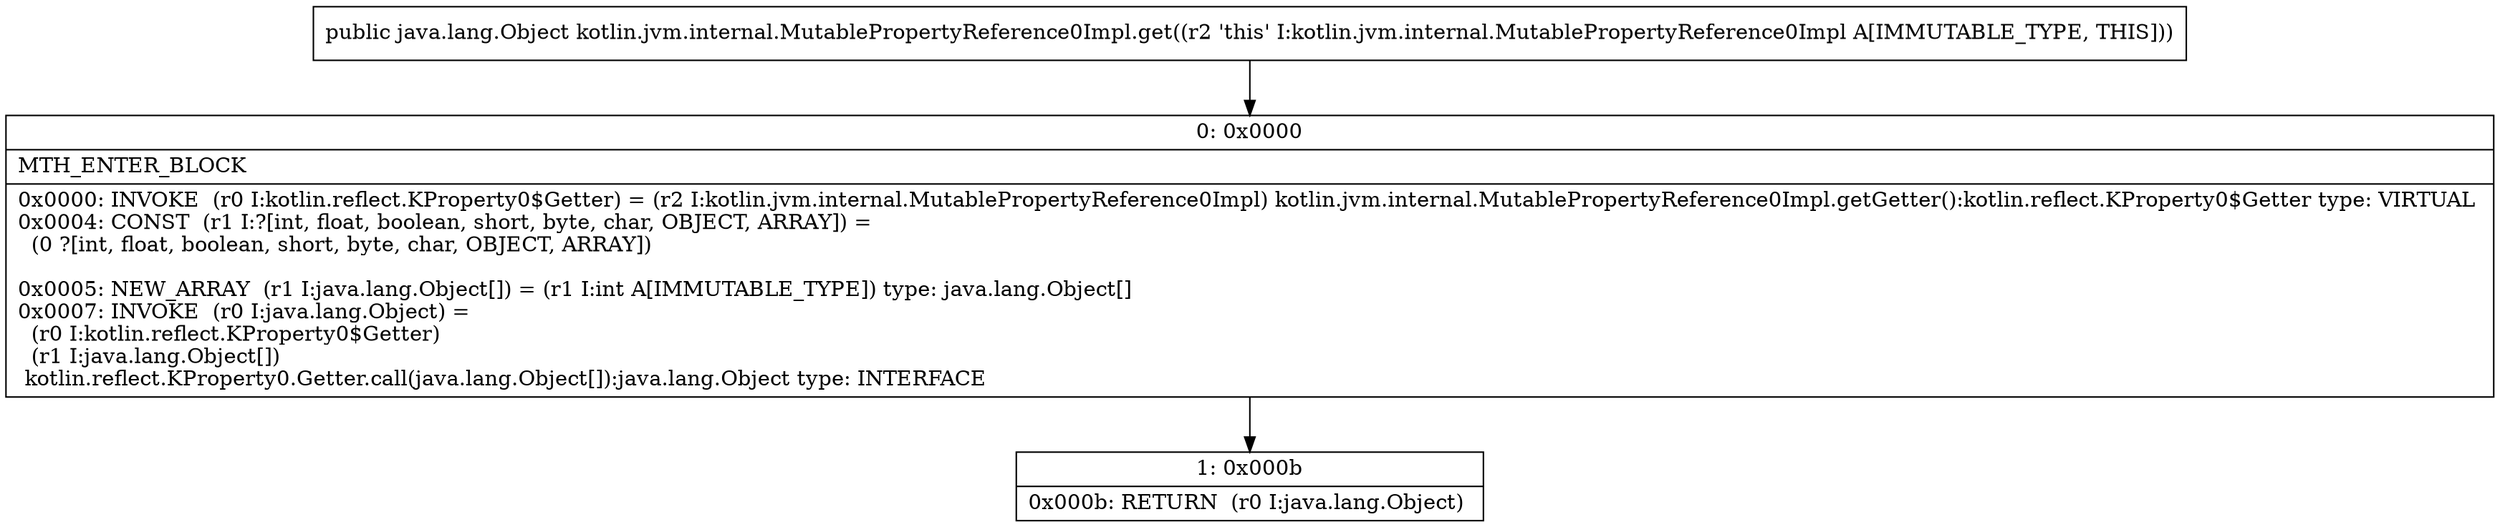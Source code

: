 digraph "CFG forkotlin.jvm.internal.MutablePropertyReference0Impl.get()Ljava\/lang\/Object;" {
Node_0 [shape=record,label="{0\:\ 0x0000|MTH_ENTER_BLOCK\l|0x0000: INVOKE  (r0 I:kotlin.reflect.KProperty0$Getter) = (r2 I:kotlin.jvm.internal.MutablePropertyReference0Impl) kotlin.jvm.internal.MutablePropertyReference0Impl.getGetter():kotlin.reflect.KProperty0$Getter type: VIRTUAL \l0x0004: CONST  (r1 I:?[int, float, boolean, short, byte, char, OBJECT, ARRAY]) = \l  (0 ?[int, float, boolean, short, byte, char, OBJECT, ARRAY])\l \l0x0005: NEW_ARRAY  (r1 I:java.lang.Object[]) = (r1 I:int A[IMMUTABLE_TYPE]) type: java.lang.Object[] \l0x0007: INVOKE  (r0 I:java.lang.Object) = \l  (r0 I:kotlin.reflect.KProperty0$Getter)\l  (r1 I:java.lang.Object[])\l kotlin.reflect.KProperty0.Getter.call(java.lang.Object[]):java.lang.Object type: INTERFACE \l}"];
Node_1 [shape=record,label="{1\:\ 0x000b|0x000b: RETURN  (r0 I:java.lang.Object) \l}"];
MethodNode[shape=record,label="{public java.lang.Object kotlin.jvm.internal.MutablePropertyReference0Impl.get((r2 'this' I:kotlin.jvm.internal.MutablePropertyReference0Impl A[IMMUTABLE_TYPE, THIS])) }"];
MethodNode -> Node_0;
Node_0 -> Node_1;
}

